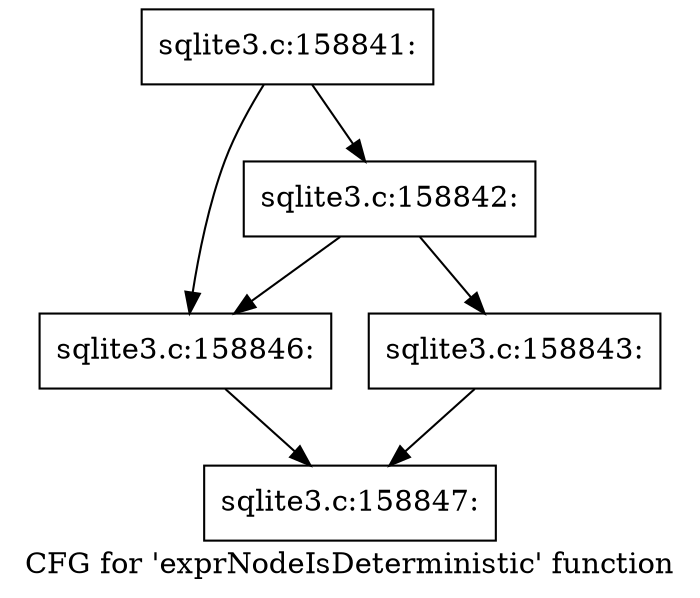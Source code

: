 digraph "CFG for 'exprNodeIsDeterministic' function" {
	label="CFG for 'exprNodeIsDeterministic' function";

	Node0x55c0f9656850 [shape=record,label="{sqlite3.c:158841:}"];
	Node0x55c0f9656850 -> Node0x55c0f965dcd0;
	Node0x55c0f9656850 -> Node0x55c0f965dc80;
	Node0x55c0f965dcd0 [shape=record,label="{sqlite3.c:158842:}"];
	Node0x55c0f965dcd0 -> Node0x55c0f965dc30;
	Node0x55c0f965dcd0 -> Node0x55c0f965dc80;
	Node0x55c0f965dc30 [shape=record,label="{sqlite3.c:158843:}"];
	Node0x55c0f965dc30 -> Node0x55c0f6725660;
	Node0x55c0f965dc80 [shape=record,label="{sqlite3.c:158846:}"];
	Node0x55c0f965dc80 -> Node0x55c0f6725660;
	Node0x55c0f6725660 [shape=record,label="{sqlite3.c:158847:}"];
}
